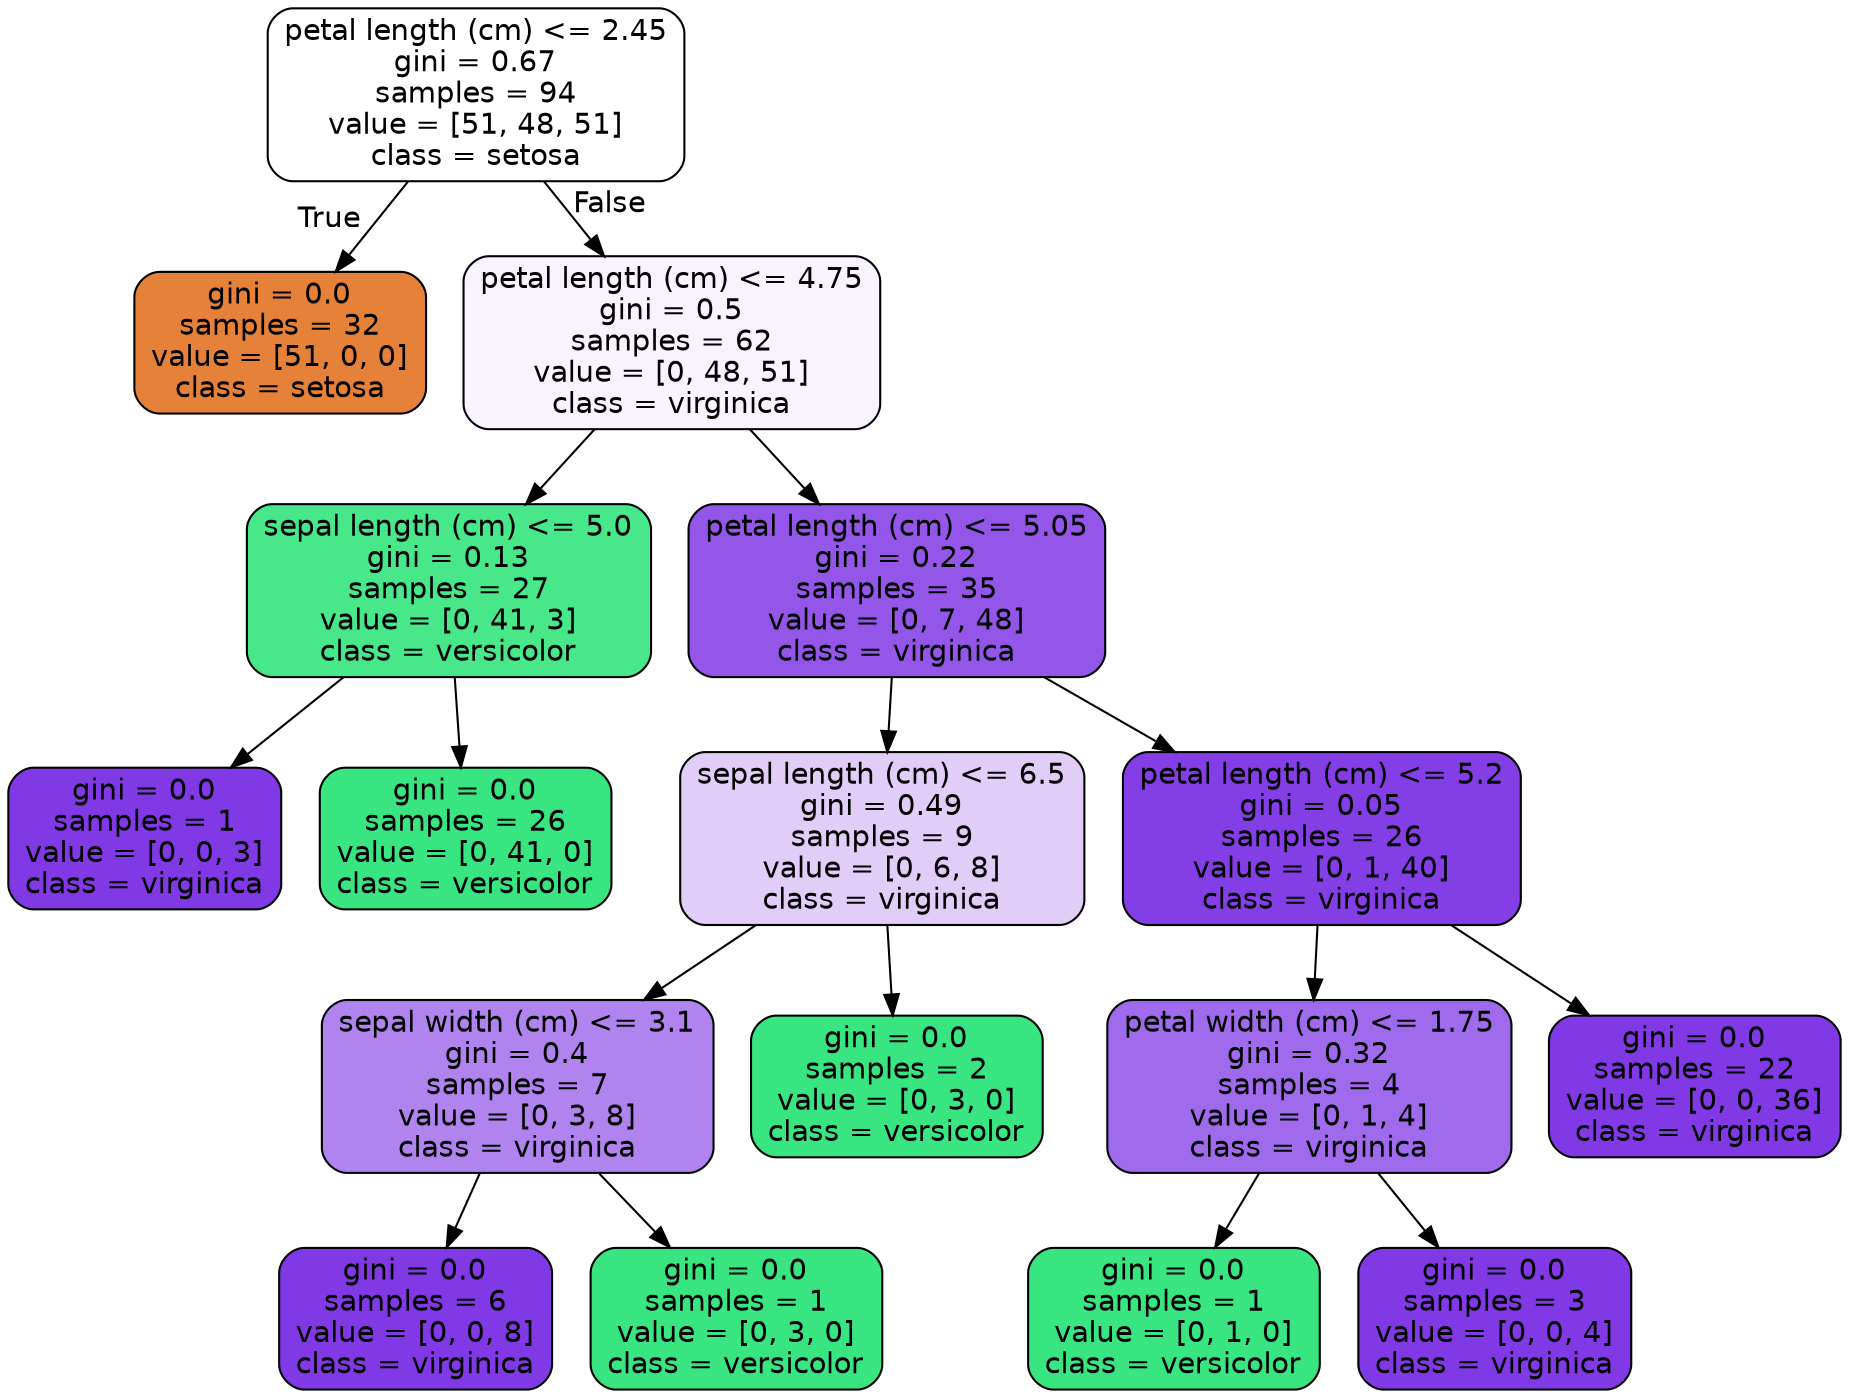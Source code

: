 digraph Tree {
node [shape=box, style="filled, rounded", color="black", fontname="helvetica"] ;
edge [fontname="helvetica"] ;
0 [label="petal length (cm) <= 2.45\ngini = 0.67\nsamples = 94\nvalue = [51, 48, 51]\nclass = setosa", fillcolor="#ffffff"] ;
1 [label="gini = 0.0\nsamples = 32\nvalue = [51, 0, 0]\nclass = setosa", fillcolor="#e58139"] ;
0 -> 1 [labeldistance=2.5, labelangle=45, headlabel="True"] ;
2 [label="petal length (cm) <= 4.75\ngini = 0.5\nsamples = 62\nvalue = [0, 48, 51]\nclass = virginica", fillcolor="#f8f3fd"] ;
0 -> 2 [labeldistance=2.5, labelangle=-45, headlabel="False"] ;
3 [label="sepal length (cm) <= 5.0\ngini = 0.13\nsamples = 27\nvalue = [0, 41, 3]\nclass = versicolor", fillcolor="#47e78a"] ;
2 -> 3 ;
4 [label="gini = 0.0\nsamples = 1\nvalue = [0, 0, 3]\nclass = virginica", fillcolor="#8139e5"] ;
3 -> 4 ;
5 [label="gini = 0.0\nsamples = 26\nvalue = [0, 41, 0]\nclass = versicolor", fillcolor="#39e581"] ;
3 -> 5 ;
6 [label="petal length (cm) <= 5.05\ngini = 0.22\nsamples = 35\nvalue = [0, 7, 48]\nclass = virginica", fillcolor="#9356e9"] ;
2 -> 6 ;
7 [label="sepal length (cm) <= 6.5\ngini = 0.49\nsamples = 9\nvalue = [0, 6, 8]\nclass = virginica", fillcolor="#e0cef8"] ;
6 -> 7 ;
8 [label="sepal width (cm) <= 3.1\ngini = 0.4\nsamples = 7\nvalue = [0, 3, 8]\nclass = virginica", fillcolor="#b083ef"] ;
7 -> 8 ;
9 [label="gini = 0.0\nsamples = 6\nvalue = [0, 0, 8]\nclass = virginica", fillcolor="#8139e5"] ;
8 -> 9 ;
10 [label="gini = 0.0\nsamples = 1\nvalue = [0, 3, 0]\nclass = versicolor", fillcolor="#39e581"] ;
8 -> 10 ;
11 [label="gini = 0.0\nsamples = 2\nvalue = [0, 3, 0]\nclass = versicolor", fillcolor="#39e581"] ;
7 -> 11 ;
12 [label="petal length (cm) <= 5.2\ngini = 0.05\nsamples = 26\nvalue = [0, 1, 40]\nclass = virginica", fillcolor="#843ee6"] ;
6 -> 12 ;
13 [label="petal width (cm) <= 1.75\ngini = 0.32\nsamples = 4\nvalue = [0, 1, 4]\nclass = virginica", fillcolor="#a06aec"] ;
12 -> 13 ;
14 [label="gini = 0.0\nsamples = 1\nvalue = [0, 1, 0]\nclass = versicolor", fillcolor="#39e581"] ;
13 -> 14 ;
15 [label="gini = 0.0\nsamples = 3\nvalue = [0, 0, 4]\nclass = virginica", fillcolor="#8139e5"] ;
13 -> 15 ;
16 [label="gini = 0.0\nsamples = 22\nvalue = [0, 0, 36]\nclass = virginica", fillcolor="#8139e5"] ;
12 -> 16 ;
}